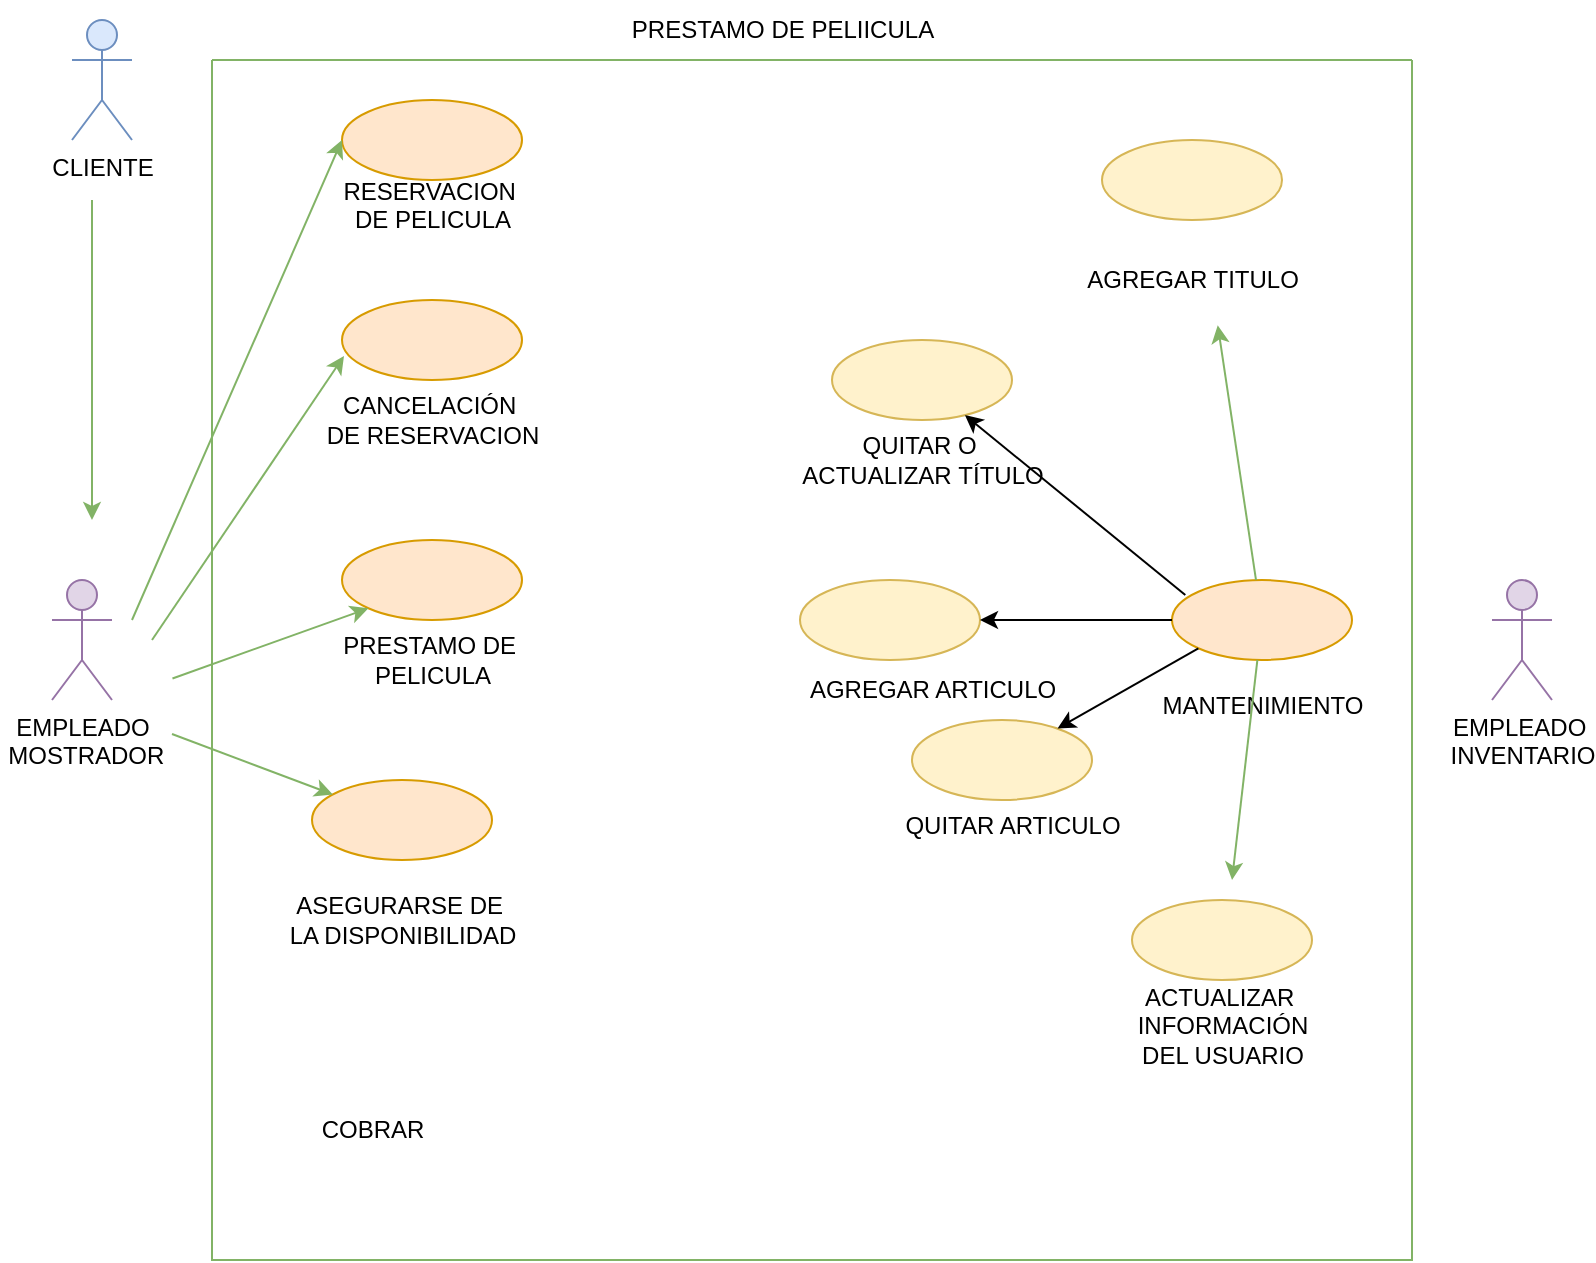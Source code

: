 <mxfile version="26.0.16">
  <diagram name="Página-1" id="KxnsqElue_293YBP5g9A">
    <mxGraphModel dx="1154" dy="538" grid="1" gridSize="10" guides="1" tooltips="1" connect="1" arrows="1" fold="1" page="1" pageScale="1" pageWidth="827" pageHeight="1169" math="0" shadow="0">
      <root>
        <mxCell id="0" />
        <mxCell id="1" parent="0" />
        <mxCell id="lkCGM3WwdxfAOzGKJ_4i-1" value="EMPLEADO&amp;nbsp;&lt;div&gt;INVENTARIO&lt;/div&gt;" style="shape=umlActor;verticalLabelPosition=bottom;verticalAlign=top;html=1;outlineConnect=0;fillColor=#e1d5e7;strokeColor=#9673a6;" parent="1" vertex="1">
          <mxGeometry x="760" y="340" width="30" height="60" as="geometry" />
        </mxCell>
        <mxCell id="lkCGM3WwdxfAOzGKJ_4i-2" value="EMPLEADO&lt;div&gt;&amp;nbsp;MOSTRADOR&lt;/div&gt;" style="shape=umlActor;verticalLabelPosition=bottom;verticalAlign=top;html=1;outlineConnect=0;fillColor=#e1d5e7;strokeColor=#9673a6;" parent="1" vertex="1">
          <mxGeometry x="40" y="340" width="30" height="60" as="geometry" />
        </mxCell>
        <mxCell id="lkCGM3WwdxfAOzGKJ_4i-3" value="" style="swimlane;startSize=0;fillColor=#d5e8d4;strokeColor=#82b366;" parent="1" vertex="1">
          <mxGeometry x="120" y="80" width="600" height="600" as="geometry" />
        </mxCell>
        <mxCell id="lkCGM3WwdxfAOzGKJ_4i-4" value="" style="ellipse;whiteSpace=wrap;html=1;fillColor=#ffe6cc;strokeColor=#d79b00;" parent="lkCGM3WwdxfAOzGKJ_4i-3" vertex="1">
          <mxGeometry x="480" y="260" width="90" height="40" as="geometry" />
        </mxCell>
        <mxCell id="lkCGM3WwdxfAOzGKJ_4i-7" value="" style="ellipse;whiteSpace=wrap;html=1;fillColor=#fff2cc;strokeColor=#d6b656;" parent="lkCGM3WwdxfAOzGKJ_4i-3" vertex="1">
          <mxGeometry x="445" y="40" width="90" height="40" as="geometry" />
        </mxCell>
        <mxCell id="lkCGM3WwdxfAOzGKJ_4i-10" value="" style="ellipse;whiteSpace=wrap;html=1;fillColor=#ffe6cc;strokeColor=#d79b00;" parent="lkCGM3WwdxfAOzGKJ_4i-3" vertex="1">
          <mxGeometry x="65" y="240" width="90" height="40" as="geometry" />
        </mxCell>
        <mxCell id="lkCGM3WwdxfAOzGKJ_4i-13" value="PRESTAMO DE&amp;nbsp;&lt;div&gt;PELICULA&lt;/div&gt;" style="text;html=1;align=center;verticalAlign=middle;resizable=0;points=[];autosize=1;strokeColor=none;fillColor=none;" parent="lkCGM3WwdxfAOzGKJ_4i-3" vertex="1">
          <mxGeometry x="55" y="280" width="110" height="40" as="geometry" />
        </mxCell>
        <mxCell id="lkCGM3WwdxfAOzGKJ_4i-15" value="" style="ellipse;whiteSpace=wrap;html=1;fillColor=#ffe6cc;strokeColor=#d79b00;" parent="lkCGM3WwdxfAOzGKJ_4i-3" vertex="1">
          <mxGeometry x="50" y="360" width="90" height="40" as="geometry" />
        </mxCell>
        <mxCell id="lkCGM3WwdxfAOzGKJ_4i-25" value="&lt;font style=&quot;vertical-align: inherit;&quot;&gt;&lt;font style=&quot;vertical-align: inherit;&quot;&gt;&lt;font style=&quot;vertical-align: inherit;&quot;&gt;&lt;font style=&quot;vertical-align: inherit;&quot;&gt;AGREGAR ARTICULO&lt;/font&gt;&lt;/font&gt;&lt;/font&gt;&lt;/font&gt;" style="text;html=1;align=center;verticalAlign=middle;resizable=0;points=[];autosize=1;strokeColor=none;fillColor=none;" parent="lkCGM3WwdxfAOzGKJ_4i-3" vertex="1">
          <mxGeometry x="285" y="300" width="150" height="30" as="geometry" />
        </mxCell>
        <mxCell id="lkCGM3WwdxfAOzGKJ_4i-22" value="&lt;font style=&quot;vertical-align: inherit;&quot;&gt;&lt;font style=&quot;vertical-align: inherit;&quot;&gt;&lt;font style=&quot;vertical-align: inherit;&quot;&gt;&lt;font style=&quot;vertical-align: inherit;&quot;&gt;&lt;font style=&quot;vertical-align: inherit;&quot;&gt;&lt;font style=&quot;vertical-align: inherit;&quot;&gt;QUITAR O&amp;nbsp;&lt;/font&gt;&lt;/font&gt;&lt;/font&gt;&lt;/font&gt;&lt;/font&gt;&lt;/font&gt;&lt;div&gt;&lt;font style=&quot;vertical-align: inherit;&quot;&gt;&lt;font style=&quot;vertical-align: inherit;&quot;&gt;&lt;font style=&quot;vertical-align: inherit;&quot;&gt;&lt;font style=&quot;vertical-align: inherit;&quot;&gt;ACTUALIZAR&amp;nbsp;&lt;/font&gt;&lt;/font&gt;&lt;/font&gt;&lt;/font&gt;&lt;span style=&quot;background-color: transparent; color: light-dark(rgb(0, 0, 0), rgb(255, 255, 255));&quot;&gt;&lt;font style=&quot;vertical-align: inherit;&quot;&gt;&lt;font style=&quot;vertical-align: inherit;&quot;&gt;TÍTULO&lt;/font&gt;&lt;/font&gt;&lt;/span&gt;&lt;/div&gt;" style="text;html=1;align=center;verticalAlign=middle;resizable=0;points=[];autosize=1;strokeColor=none;fillColor=none;" parent="lkCGM3WwdxfAOzGKJ_4i-3" vertex="1">
          <mxGeometry x="285" y="180" width="140" height="40" as="geometry" />
        </mxCell>
        <mxCell id="lkCGM3WwdxfAOzGKJ_4i-31" value="" style="ellipse;whiteSpace=wrap;html=1;fillColor=#fff2cc;strokeColor=#d6b656;" parent="lkCGM3WwdxfAOzGKJ_4i-3" vertex="1">
          <mxGeometry x="310" y="140" width="90" height="40" as="geometry" />
        </mxCell>
        <mxCell id="lkCGM3WwdxfAOzGKJ_4i-32" value="" style="ellipse;whiteSpace=wrap;html=1;fillColor=#fff2cc;strokeColor=#d6b656;" parent="lkCGM3WwdxfAOzGKJ_4i-3" vertex="1">
          <mxGeometry x="294" y="260" width="90" height="40" as="geometry" />
        </mxCell>
        <mxCell id="lkCGM3WwdxfAOzGKJ_4i-35" value="" style="ellipse;whiteSpace=wrap;html=1;fillColor=#fff2cc;strokeColor=#d6b656;" parent="lkCGM3WwdxfAOzGKJ_4i-3" vertex="1">
          <mxGeometry x="350" y="330" width="90" height="40" as="geometry" />
        </mxCell>
        <mxCell id="lkCGM3WwdxfAOzGKJ_4i-51" value="" style="endArrow=classic;html=1;rounded=0;fillColor=#d5e8d4;strokeColor=#82b366;entryX=0;entryY=1;entryDx=0;entryDy=0;" parent="lkCGM3WwdxfAOzGKJ_4i-3" target="lkCGM3WwdxfAOzGKJ_4i-10" edge="1">
          <mxGeometry width="50" height="50" relative="1" as="geometry">
            <mxPoint x="-19.76" y="309.22" as="sourcePoint" />
            <mxPoint x="50.0" y="336.782" as="targetPoint" />
            <Array as="points" />
          </mxGeometry>
        </mxCell>
        <mxCell id="lkCGM3WwdxfAOzGKJ_4i-5" value="&lt;font style=&quot;vertical-align: inherit;&quot;&gt;&lt;font style=&quot;vertical-align: inherit;&quot;&gt;MANTENIMIENTO&lt;/font&gt;&lt;/font&gt;" style="text;html=1;align=center;verticalAlign=middle;resizable=0;points=[];autosize=1;strokeColor=none;fillColor=none;" parent="lkCGM3WwdxfAOzGKJ_4i-3" vertex="1">
          <mxGeometry x="465" y="308" width="120" height="30" as="geometry" />
        </mxCell>
        <mxCell id="p_1Ra2Rw0H--HfCNnFRR-1" value="&lt;font style=&quot;vertical-align: inherit;&quot;&gt;&lt;font style=&quot;vertical-align: inherit;&quot;&gt;&lt;font style=&quot;vertical-align: inherit;&quot;&gt;&lt;font style=&quot;vertical-align: inherit;&quot;&gt;CANCELACIÓN&amp;nbsp;&lt;/font&gt;&lt;/font&gt;&lt;/font&gt;&lt;/font&gt;&lt;div&gt;&lt;font style=&quot;vertical-align: inherit;&quot;&gt;&lt;font style=&quot;vertical-align: inherit;&quot;&gt;DE RESERVACION&lt;/font&gt;&lt;/font&gt;&lt;/div&gt;" style="text;html=1;align=center;verticalAlign=middle;resizable=0;points=[];autosize=1;strokeColor=none;fillColor=none;" parent="lkCGM3WwdxfAOzGKJ_4i-3" vertex="1">
          <mxGeometry x="45" y="160" width="130" height="40" as="geometry" />
        </mxCell>
        <mxCell id="p_1Ra2Rw0H--HfCNnFRR-3" value="" style="ellipse;whiteSpace=wrap;html=1;fillColor=#fff2cc;strokeColor=#d6b656;" parent="lkCGM3WwdxfAOzGKJ_4i-3" vertex="1">
          <mxGeometry x="460" y="420" width="90" height="40" as="geometry" />
        </mxCell>
        <mxCell id="p_1Ra2Rw0H--HfCNnFRR-4" value="&lt;font style=&quot;vertical-align: inherit;&quot;&gt;&lt;font style=&quot;vertical-align: inherit;&quot;&gt;&lt;font style=&quot;vertical-align: inherit;&quot;&gt;&lt;font style=&quot;vertical-align: inherit;&quot;&gt;&lt;font style=&quot;vertical-align: inherit;&quot;&gt;&lt;font style=&quot;vertical-align: inherit;&quot;&gt;&lt;font style=&quot;vertical-align: inherit;&quot;&gt;&lt;font style=&quot;vertical-align: inherit;&quot;&gt;&lt;font style=&quot;vertical-align: inherit;&quot;&gt;&lt;font style=&quot;vertical-align: inherit;&quot;&gt;&lt;font style=&quot;vertical-align: inherit;&quot;&gt;&lt;font style=&quot;vertical-align: inherit;&quot;&gt;ACTUALIZAR&amp;nbsp;&lt;/font&gt;&lt;/font&gt;&lt;/font&gt;&lt;/font&gt;&lt;/font&gt;&lt;/font&gt;&lt;/font&gt;&lt;/font&gt;&lt;/font&gt;&lt;/font&gt;&lt;/font&gt;&lt;/font&gt;&lt;div&gt;&lt;font style=&quot;vertical-align: inherit;&quot;&gt;&lt;font style=&quot;vertical-align: inherit;&quot;&gt;&lt;font style=&quot;vertical-align: inherit;&quot;&gt;&lt;font style=&quot;vertical-align: inherit;&quot;&gt;&lt;font style=&quot;vertical-align: inherit;&quot;&gt;&lt;font style=&quot;vertical-align: inherit;&quot;&gt;&lt;font style=&quot;vertical-align: inherit;&quot;&gt;&lt;font style=&quot;vertical-align: inherit;&quot;&gt;&lt;font style=&quot;vertical-align: inherit;&quot;&gt;&lt;font style=&quot;vertical-align: inherit;&quot;&gt;INFORMACIÓN&lt;/font&gt;&lt;/font&gt;&lt;/font&gt;&lt;/font&gt;&lt;/font&gt;&lt;/font&gt;&lt;/font&gt;&lt;/font&gt;&lt;/font&gt;&lt;/font&gt;&lt;div&gt;&lt;span style=&quot;background-color: transparent; color: light-dark(rgb(0, 0, 0), rgb(255, 255, 255));&quot;&gt;&lt;font style=&quot;vertical-align: inherit;&quot;&gt;&lt;font style=&quot;vertical-align: inherit;&quot;&gt;&lt;font style=&quot;vertical-align: inherit;&quot;&gt;&lt;font style=&quot;vertical-align: inherit;&quot;&gt;&lt;font style=&quot;vertical-align: inherit;&quot;&gt;&lt;font style=&quot;vertical-align: inherit;&quot;&gt;DEL USUARIO&lt;/font&gt;&lt;/font&gt;&lt;/font&gt;&lt;/font&gt;&lt;/font&gt;&lt;/font&gt;&lt;/span&gt;&lt;/div&gt;&lt;div&gt;&lt;div&gt;&lt;div&gt;&lt;font style=&quot;vertical-align: inherit;&quot;&gt;&lt;font style=&quot;vertical-align: inherit;&quot;&gt;&lt;br&gt;&lt;/font&gt;&lt;/font&gt;&lt;/div&gt;&lt;/div&gt;&lt;/div&gt;&lt;/div&gt;" style="text;html=1;align=center;verticalAlign=middle;resizable=0;points=[];autosize=1;strokeColor=none;fillColor=none;" parent="lkCGM3WwdxfAOzGKJ_4i-3" vertex="1">
          <mxGeometry x="450" y="455" width="110" height="70" as="geometry" />
        </mxCell>
        <mxCell id="p_1Ra2Rw0H--HfCNnFRR-5" value="" style="endArrow=classic;html=1;rounded=0;fillColor=#d5e8d4;strokeColor=#82b366;" parent="lkCGM3WwdxfAOzGKJ_4i-3" edge="1" source="lkCGM3WwdxfAOzGKJ_4i-4">
          <mxGeometry width="50" height="50" relative="1" as="geometry">
            <mxPoint x="630" y="290" as="sourcePoint" />
            <mxPoint x="510" y="410" as="targetPoint" />
          </mxGeometry>
        </mxCell>
        <mxCell id="p_1Ra2Rw0H--HfCNnFRR-6" value="" style="ellipse;whiteSpace=wrap;html=1;fillColor=#ffe6cc;strokeColor=#d79b00;" parent="lkCGM3WwdxfAOzGKJ_4i-3" vertex="1">
          <mxGeometry x="65" y="20" width="90" height="40" as="geometry" />
        </mxCell>
        <mxCell id="p_1Ra2Rw0H--HfCNnFRR-7" value="" style="ellipse;whiteSpace=wrap;html=1;fillColor=#ffe6cc;strokeColor=#d79b00;" parent="lkCGM3WwdxfAOzGKJ_4i-3" vertex="1">
          <mxGeometry x="65" y="120" width="90" height="40" as="geometry" />
        </mxCell>
        <mxCell id="p_1Ra2Rw0H--HfCNnFRR-11" value="" style="endArrow=classic;html=1;rounded=0;fillColor=#d5e8d4;strokeColor=#82b366;entryX=0;entryY=0.5;entryDx=0;entryDy=0;" parent="lkCGM3WwdxfAOzGKJ_4i-3" target="p_1Ra2Rw0H--HfCNnFRR-6" edge="1">
          <mxGeometry width="50" height="50" relative="1" as="geometry">
            <mxPoint x="-40" y="280" as="sourcePoint" />
            <mxPoint x="59.568" y="158.787" as="targetPoint" />
          </mxGeometry>
        </mxCell>
        <mxCell id="p_1Ra2Rw0H--HfCNnFRR-13" value="&lt;font style=&quot;vertical-align: inherit;&quot;&gt;&lt;font style=&quot;vertical-align: inherit;&quot;&gt;&lt;font style=&quot;vertical-align: inherit;&quot;&gt;&lt;font style=&quot;vertical-align: inherit;&quot;&gt;RESERVACION&amp;nbsp;&lt;/font&gt;&lt;/font&gt;&lt;/font&gt;&lt;/font&gt;&lt;div&gt;&lt;font style=&quot;vertical-align: inherit;&quot;&gt;&lt;font style=&quot;vertical-align: inherit;&quot;&gt;DE PELICULA&lt;/font&gt;&lt;/font&gt;&lt;div&gt;&lt;font style=&quot;vertical-align: inherit;&quot;&gt;&lt;font style=&quot;vertical-align: inherit;&quot;&gt;&lt;br&gt;&lt;/font&gt;&lt;/font&gt;&lt;/div&gt;&lt;/div&gt;" style="text;html=1;align=center;verticalAlign=middle;resizable=0;points=[];autosize=1;strokeColor=none;fillColor=none;" parent="lkCGM3WwdxfAOzGKJ_4i-3" vertex="1">
          <mxGeometry x="55" y="50" width="110" height="60" as="geometry" />
        </mxCell>
        <mxCell id="p_1Ra2Rw0H--HfCNnFRR-12" value="COBRAR" style="text;html=1;align=center;verticalAlign=middle;resizable=0;points=[];autosize=1;strokeColor=none;fillColor=none;" parent="lkCGM3WwdxfAOzGKJ_4i-3" vertex="1">
          <mxGeometry x="45" y="520" width="70" height="30" as="geometry" />
        </mxCell>
        <mxCell id="nsAFfVus-vPGRBJbYjcC-2" value="ASEGURARSE DE&amp;nbsp;&lt;div&gt;LA DISPONIBILIDAD&lt;/div&gt;" style="text;html=1;align=center;verticalAlign=middle;resizable=0;points=[];autosize=1;strokeColor=none;fillColor=none;" vertex="1" parent="lkCGM3WwdxfAOzGKJ_4i-3">
          <mxGeometry x="25" y="410" width="140" height="40" as="geometry" />
        </mxCell>
        <mxCell id="nsAFfVus-vPGRBJbYjcC-4" value="" style="endArrow=classic;html=1;rounded=0;exitX=0.074;exitY=0.188;exitDx=0;exitDy=0;exitPerimeter=0;" edge="1" parent="lkCGM3WwdxfAOzGKJ_4i-3" source="lkCGM3WwdxfAOzGKJ_4i-4" target="lkCGM3WwdxfAOzGKJ_4i-31">
          <mxGeometry width="50" height="50" relative="1" as="geometry">
            <mxPoint x="500" y="270" as="sourcePoint" />
            <mxPoint x="550" y="220" as="targetPoint" />
          </mxGeometry>
        </mxCell>
        <mxCell id="nsAFfVus-vPGRBJbYjcC-5" value="" style="endArrow=classic;html=1;rounded=0;exitX=0;exitY=0.5;exitDx=0;exitDy=0;" edge="1" parent="lkCGM3WwdxfAOzGKJ_4i-3" source="lkCGM3WwdxfAOzGKJ_4i-4" target="lkCGM3WwdxfAOzGKJ_4i-32">
          <mxGeometry width="50" height="50" relative="1" as="geometry">
            <mxPoint x="480" y="290" as="sourcePoint" />
            <mxPoint x="540" y="240" as="targetPoint" />
          </mxGeometry>
        </mxCell>
        <mxCell id="nsAFfVus-vPGRBJbYjcC-6" value="" style="endArrow=classic;html=1;rounded=0;exitX=0;exitY=1;exitDx=0;exitDy=0;" edge="1" parent="lkCGM3WwdxfAOzGKJ_4i-3" source="lkCGM3WwdxfAOzGKJ_4i-4" target="lkCGM3WwdxfAOzGKJ_4i-35">
          <mxGeometry width="50" height="50" relative="1" as="geometry">
            <mxPoint x="490" y="300" as="sourcePoint" />
            <mxPoint x="540" y="250" as="targetPoint" />
          </mxGeometry>
        </mxCell>
        <mxCell id="lkCGM3WwdxfAOzGKJ_4i-36" value="&lt;font style=&quot;vertical-align: inherit;&quot;&gt;&lt;font style=&quot;vertical-align: inherit;&quot;&gt;&lt;font style=&quot;vertical-align: inherit;&quot;&gt;&lt;font style=&quot;vertical-align: inherit;&quot;&gt;&lt;font style=&quot;vertical-align: inherit;&quot;&gt;&lt;font style=&quot;vertical-align: inherit;&quot;&gt;QUITAR ARTICULO&lt;/font&gt;&lt;/font&gt;&lt;/font&gt;&lt;/font&gt;&lt;/font&gt;&lt;/font&gt;" style="text;html=1;align=center;verticalAlign=middle;resizable=0;points=[];autosize=1;strokeColor=none;fillColor=none;" parent="1" vertex="1">
          <mxGeometry x="455" y="448" width="130" height="30" as="geometry" />
        </mxCell>
        <mxCell id="lkCGM3WwdxfAOzGKJ_4i-37" value="" style="endArrow=classic;html=1;rounded=0;entryX=0.592;entryY=1.067;entryDx=0;entryDy=0;entryPerimeter=0;fillColor=#d5e8d4;strokeColor=#82b366;" parent="1" edge="1" source="lkCGM3WwdxfAOzGKJ_4i-4">
          <mxGeometry width="50" height="50" relative="1" as="geometry">
            <mxPoint x="750" y="370" as="sourcePoint" />
            <mxPoint x="622.88" y="212.68" as="targetPoint" />
          </mxGeometry>
        </mxCell>
        <mxCell id="lkCGM3WwdxfAOzGKJ_4i-42" value="CLIENTE" style="shape=umlActor;verticalLabelPosition=bottom;verticalAlign=top;html=1;outlineConnect=0;fillColor=#dae8fc;strokeColor=#6c8ebf;" parent="1" vertex="1">
          <mxGeometry x="50" y="60" width="30" height="60" as="geometry" />
        </mxCell>
        <mxCell id="lkCGM3WwdxfAOzGKJ_4i-46" value="" style="endArrow=classic;html=1;rounded=0;fillColor=#d5e8d4;strokeColor=#82b366;" parent="1" edge="1">
          <mxGeometry width="50" height="50" relative="1" as="geometry">
            <mxPoint x="60" y="150" as="sourcePoint" />
            <mxPoint x="60" y="310" as="targetPoint" />
          </mxGeometry>
        </mxCell>
        <mxCell id="lkCGM3WwdxfAOzGKJ_4i-47" value="" style="endArrow=classic;html=1;rounded=0;fillColor=#d5e8d4;strokeColor=#82b366;entryX=0.011;entryY=0.7;entryDx=0;entryDy=0;entryPerimeter=0;" parent="1" target="p_1Ra2Rw0H--HfCNnFRR-7" edge="1">
          <mxGeometry width="50" height="50" relative="1" as="geometry">
            <mxPoint x="90" y="370" as="sourcePoint" />
            <mxPoint x="140" y="320" as="targetPoint" />
          </mxGeometry>
        </mxCell>
        <mxCell id="lkCGM3WwdxfAOzGKJ_4i-53" value="PRESTAMO DE PELIICULA" style="text;html=1;align=center;verticalAlign=middle;resizable=0;points=[];autosize=1;strokeColor=none;fillColor=none;" parent="1" vertex="1">
          <mxGeometry x="320" y="50" width="170" height="30" as="geometry" />
        </mxCell>
        <mxCell id="p_1Ra2Rw0H--HfCNnFRR-14" value="" style="endArrow=classic;html=1;rounded=0;fillColor=#d5e8d4;strokeColor=#82b366;" parent="1" target="lkCGM3WwdxfAOzGKJ_4i-15" edge="1">
          <mxGeometry width="50" height="50" relative="1" as="geometry">
            <mxPoint x="100" y="417.03" as="sourcePoint" />
            <mxPoint x="170" y="400" as="targetPoint" />
            <Array as="points">
              <mxPoint x="100" y="417.03" />
            </Array>
          </mxGeometry>
        </mxCell>
        <mxCell id="nsAFfVus-vPGRBJbYjcC-1" value="&lt;font style=&quot;vertical-align: inherit;&quot;&gt;&lt;font style=&quot;vertical-align: inherit;&quot;&gt;AGREGAR TITULO&lt;/font&gt;&lt;/font&gt;" style="text;html=1;align=center;verticalAlign=middle;resizable=0;points=[];autosize=1;strokeColor=none;fillColor=none;" vertex="1" parent="1">
          <mxGeometry x="545" y="175" width="130" height="30" as="geometry" />
        </mxCell>
      </root>
    </mxGraphModel>
  </diagram>
</mxfile>
